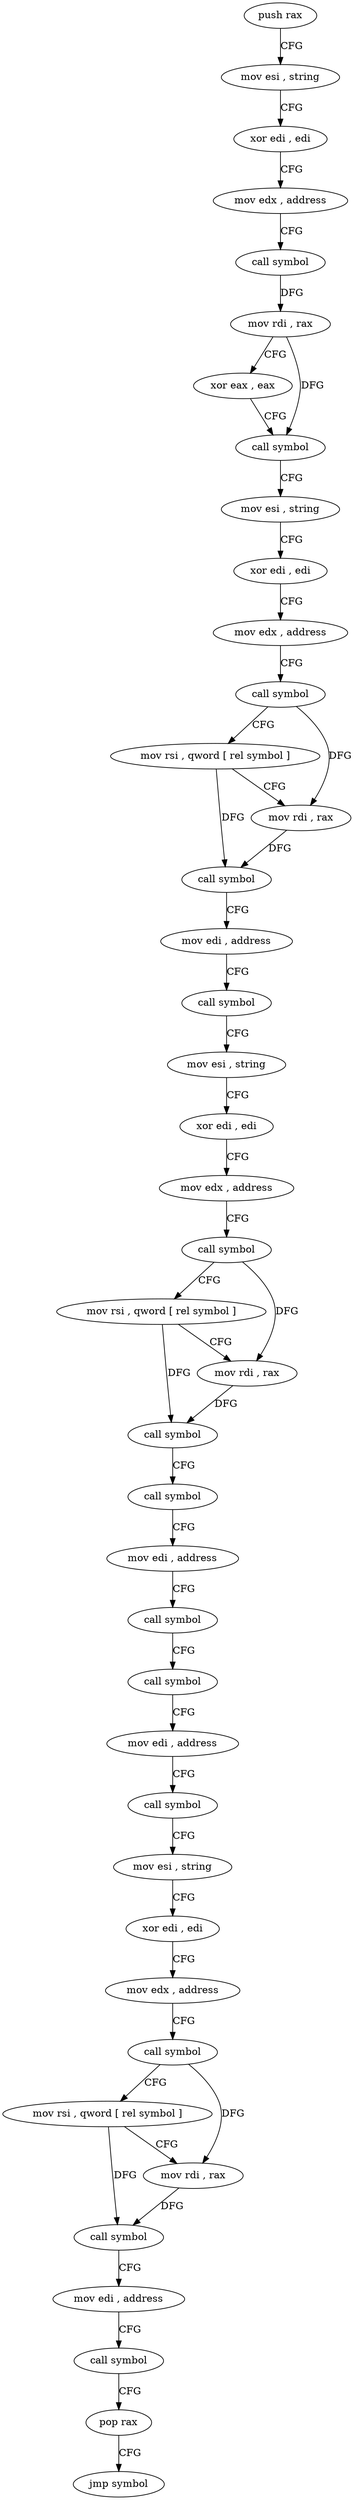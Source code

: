 digraph "func" {
"4215408" [label = "push rax" ]
"4215409" [label = "mov esi , string" ]
"4215414" [label = "xor edi , edi" ]
"4215416" [label = "mov edx , address" ]
"4215421" [label = "call symbol" ]
"4215426" [label = "mov rdi , rax" ]
"4215429" [label = "xor eax , eax" ]
"4215431" [label = "call symbol" ]
"4215436" [label = "mov esi , string" ]
"4215441" [label = "xor edi , edi" ]
"4215443" [label = "mov edx , address" ]
"4215448" [label = "call symbol" ]
"4215453" [label = "mov rsi , qword [ rel symbol ]" ]
"4215460" [label = "mov rdi , rax" ]
"4215463" [label = "call symbol" ]
"4215468" [label = "mov edi , address" ]
"4215473" [label = "call symbol" ]
"4215478" [label = "mov esi , string" ]
"4215483" [label = "xor edi , edi" ]
"4215485" [label = "mov edx , address" ]
"4215490" [label = "call symbol" ]
"4215495" [label = "mov rsi , qword [ rel symbol ]" ]
"4215502" [label = "mov rdi , rax" ]
"4215505" [label = "call symbol" ]
"4215510" [label = "call symbol" ]
"4215515" [label = "mov edi , address" ]
"4215520" [label = "call symbol" ]
"4215525" [label = "call symbol" ]
"4215530" [label = "mov edi , address" ]
"4215535" [label = "call symbol" ]
"4215540" [label = "mov esi , string" ]
"4215545" [label = "xor edi , edi" ]
"4215547" [label = "mov edx , address" ]
"4215552" [label = "call symbol" ]
"4215557" [label = "mov rsi , qword [ rel symbol ]" ]
"4215564" [label = "mov rdi , rax" ]
"4215567" [label = "call symbol" ]
"4215572" [label = "mov edi , address" ]
"4215577" [label = "call symbol" ]
"4215582" [label = "pop rax" ]
"4215583" [label = "jmp symbol" ]
"4215408" -> "4215409" [ label = "CFG" ]
"4215409" -> "4215414" [ label = "CFG" ]
"4215414" -> "4215416" [ label = "CFG" ]
"4215416" -> "4215421" [ label = "CFG" ]
"4215421" -> "4215426" [ label = "DFG" ]
"4215426" -> "4215429" [ label = "CFG" ]
"4215426" -> "4215431" [ label = "DFG" ]
"4215429" -> "4215431" [ label = "CFG" ]
"4215431" -> "4215436" [ label = "CFG" ]
"4215436" -> "4215441" [ label = "CFG" ]
"4215441" -> "4215443" [ label = "CFG" ]
"4215443" -> "4215448" [ label = "CFG" ]
"4215448" -> "4215453" [ label = "CFG" ]
"4215448" -> "4215460" [ label = "DFG" ]
"4215453" -> "4215460" [ label = "CFG" ]
"4215453" -> "4215463" [ label = "DFG" ]
"4215460" -> "4215463" [ label = "DFG" ]
"4215463" -> "4215468" [ label = "CFG" ]
"4215468" -> "4215473" [ label = "CFG" ]
"4215473" -> "4215478" [ label = "CFG" ]
"4215478" -> "4215483" [ label = "CFG" ]
"4215483" -> "4215485" [ label = "CFG" ]
"4215485" -> "4215490" [ label = "CFG" ]
"4215490" -> "4215495" [ label = "CFG" ]
"4215490" -> "4215502" [ label = "DFG" ]
"4215495" -> "4215502" [ label = "CFG" ]
"4215495" -> "4215505" [ label = "DFG" ]
"4215502" -> "4215505" [ label = "DFG" ]
"4215505" -> "4215510" [ label = "CFG" ]
"4215510" -> "4215515" [ label = "CFG" ]
"4215515" -> "4215520" [ label = "CFG" ]
"4215520" -> "4215525" [ label = "CFG" ]
"4215525" -> "4215530" [ label = "CFG" ]
"4215530" -> "4215535" [ label = "CFG" ]
"4215535" -> "4215540" [ label = "CFG" ]
"4215540" -> "4215545" [ label = "CFG" ]
"4215545" -> "4215547" [ label = "CFG" ]
"4215547" -> "4215552" [ label = "CFG" ]
"4215552" -> "4215557" [ label = "CFG" ]
"4215552" -> "4215564" [ label = "DFG" ]
"4215557" -> "4215564" [ label = "CFG" ]
"4215557" -> "4215567" [ label = "DFG" ]
"4215564" -> "4215567" [ label = "DFG" ]
"4215567" -> "4215572" [ label = "CFG" ]
"4215572" -> "4215577" [ label = "CFG" ]
"4215577" -> "4215582" [ label = "CFG" ]
"4215582" -> "4215583" [ label = "CFG" ]
}
